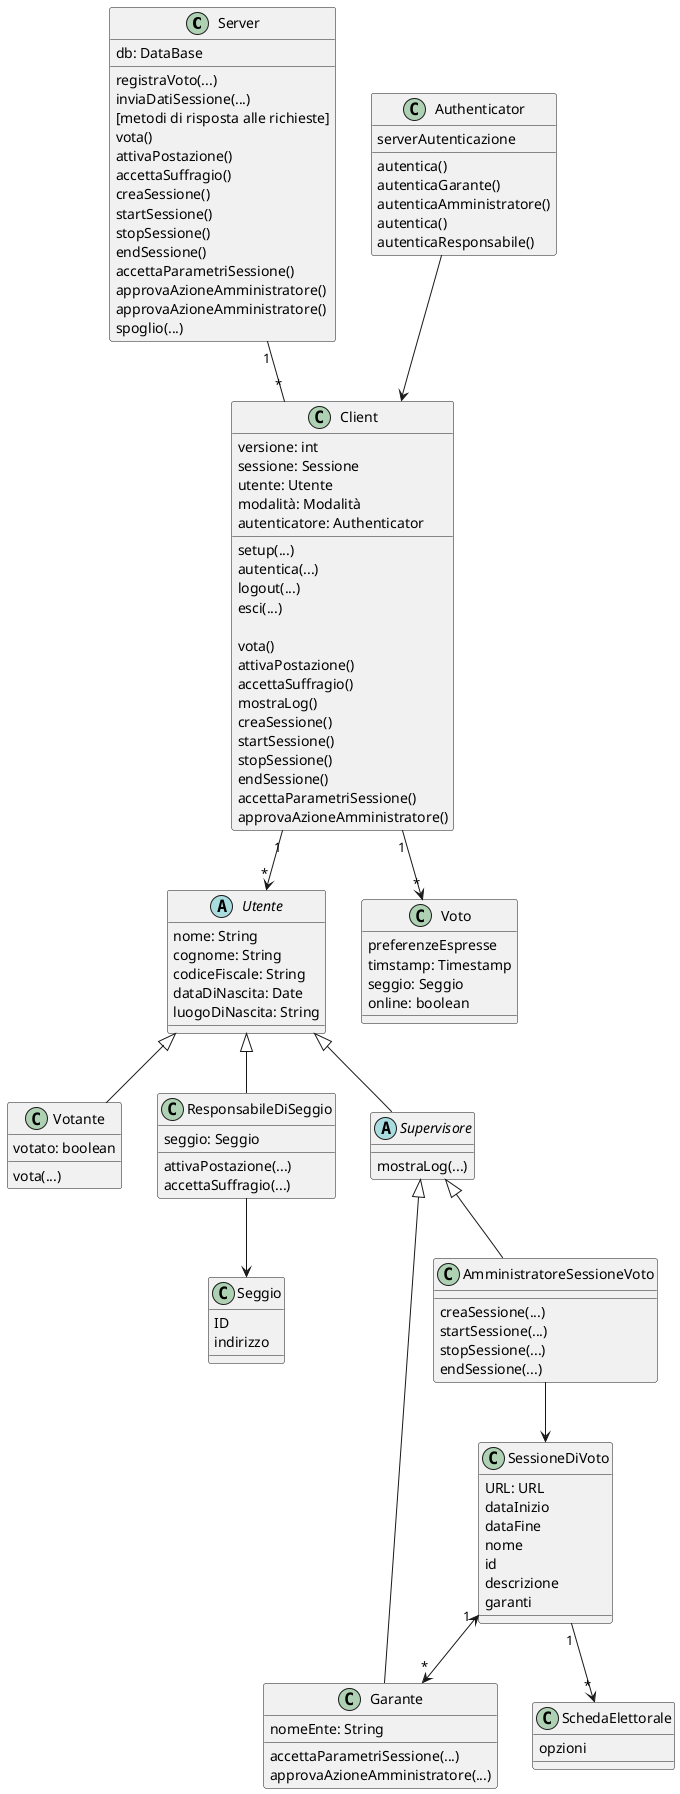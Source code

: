 @startuml
'left to right direction

'classe del main
class Server {
	{field} db: DataBase
	{method} registraVoto(...)
	{method} inviaDatiSessione(...)
	{method} [metodi di risposta alle richieste]
	{method} vota()
	{method} attivaPostazione()
	{method} accettaSuffragio()
	{method} creaSessione() 
	{method} startSessione()
	{method} stopSessione()
	{method} endSessione()
	{method} accettaParametriSessione()
	{method} approvaAzioneAmministratore()
	{method} approvaAzioneAmministratore()
	' #############################################################
	{method} spoglio(...)
}

'classe del main
class Client {
	{field} versione: int
	{field} sessione: Sessione
	{field} utente: Utente
	{field} modalità: Modalità
	{field} autenticatore: Authenticator
	' imposta il server e predispone l'interfaccia (pronta per l'autenticazione)
	{method} setup(...)
	' imposta utente e modalità dopo aver verificato l'identità della persona e eventualmente le credenziali di utente privilegiato
	{method} autentica(...)
	{method} logout(...)
	{method} esci(...)

	{method} vota()
	{method} attivaPostazione()
	{method} accettaSuffragio()
	{method} mostraLog()
	{method} creaSessione() 
	{method} startSessione()
	{method} stopSessione()
	{method} endSessione()
	{method} accettaParametriSessione()
	{method} approvaAzioneAmministratore()
}
Server "1" -- "*" Client

class Authenticator {
	{field} serverAutenticazione
	{method} autentica()
	{method} autenticaGarante()
	{method} autenticaAmministratore()
	{method} autentica()
	{method} autenticaResponsabile()
}
Authenticator --> Client

class SessioneDiVoto {
	URL: URL
	dataInizio
	dataFine
	nome
	id
	descrizione
	garanti
}
SessioneDiVoto "1" <--> "*" Garante

abstract class Utente {
	nome: String
	cognome: String
	codiceFiscale: String
	dataDiNascita: Date
	luogoDiNascita: String
}
Client "1" --> "*" Utente

class Votante extends Utente {
	votato: boolean
	{method} vota(...)
}

class Seggio {
	ID
	indirizzo
}

class ResponsabileDiSeggio extends Utente {
	seggio: Seggio
	{method} attivaPostazione(...)
	{method} accettaSuffragio(...)
}
ResponsabileDiSeggio --> Seggio

abstract class Supervisore extends Utente {
	{method} mostraLog(...)
}

class AmministratoreSessioneVoto extends Supervisore {
	{method} creaSessione(...)
	{method} startSessione(...)
	{method} stopSessione(...)
	{method} endSessione(...)
}
AmministratoreSessioneVoto --> SessioneDiVoto

class Garante extends Supervisore {
	'classe Ente?
	nomeEnte: String
	{method} accettaParametriSessione(...)
	{method} approvaAzioneAmministratore(...)
}

class Voto {
	preferenzeEspresse
	timstamp: Timestamp
	seggio: Seggio
	online: boolean
	'insieme di preferenze nel caso siano ci siano contemporaneamente più votazioni
}
Client "1" --> "*" Voto

class SchedaElettorale {
	opzioni
}
SessioneDiVoto "1" --> "*" SchedaElettorale

@enduml
